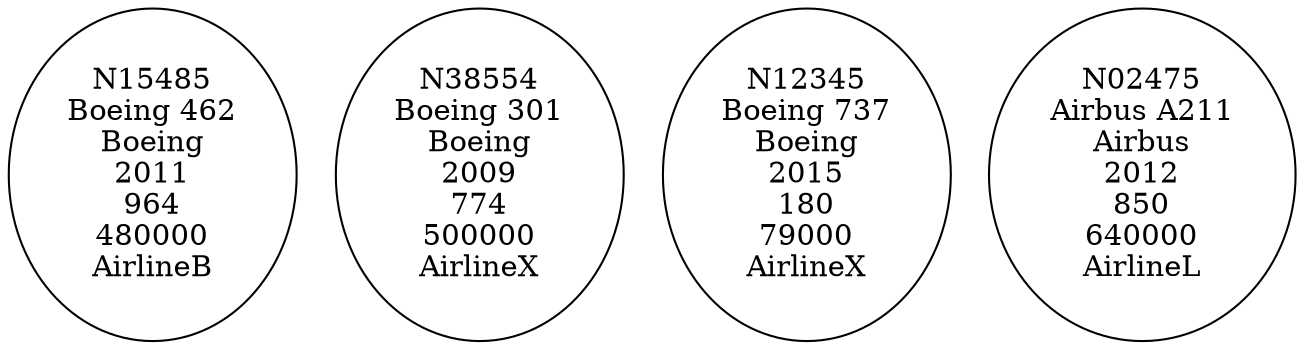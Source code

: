 digraph AvionesMantenimiento {
    N15485 [label="N15485\nBoeing 462\nBoeing\n2011\n964\n480000\nAirlineB"];
    N38554 [label="N38554\nBoeing 301\nBoeing\n2009\n774\n500000\nAirlineX"];
    N12345 [label="N12345\nBoeing 737\nBoeing\n2015\n180\n79000\nAirlineX"];
    N02475 [label="N02475\nAirbus A211\nAirbus\n2012\n850\n640000\nAirlineL"];
}
